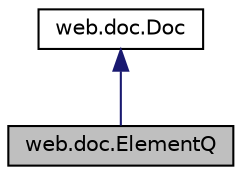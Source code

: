 digraph "web.doc.ElementQ"
{
 // LATEX_PDF_SIZE
  edge [fontname="Helvetica",fontsize="10",labelfontname="Helvetica",labelfontsize="10"];
  node [fontname="Helvetica",fontsize="10",shape=record];
  Node1 [label="web.doc.ElementQ",height=0.2,width=0.4,color="black", fillcolor="grey75", style="filled", fontcolor="black",tooltip=" "];
  Node2 -> Node1 [dir="back",color="midnightblue",fontsize="10",style="solid",fontname="Helvetica"];
  Node2 [label="web.doc.Doc",height=0.2,width=0.4,color="black", fillcolor="white", style="filled",URL="$classweb_1_1doc_1_1Doc.html",tooltip=" "];
}
